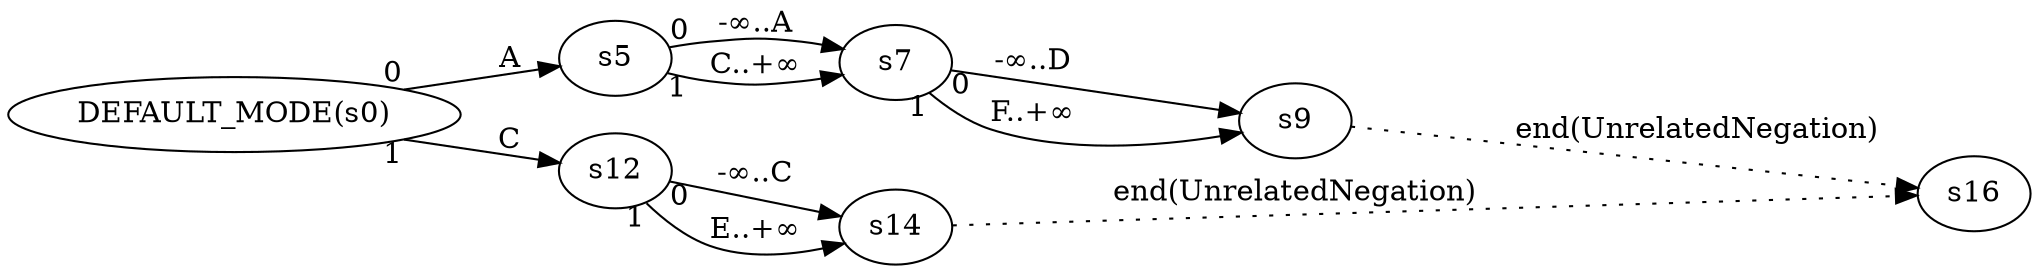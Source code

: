 digraph ATN {
  rankdir=LR;

  "DEFAULT_MODE(s0)" -> s5 [label=A taillabel=0]
  s5 -> s7 [label="-∞..A" taillabel=0]
  s7 -> s9 [label="-∞..D" taillabel=0]
  s9 -> s16 [label="end(UnrelatedNegation)" style=dotted]
  s7 -> s9 [label="F..+∞" taillabel=1]
  s5 -> s7 [label="C..+∞" taillabel=1]
  "DEFAULT_MODE(s0)" -> s12 [label=C taillabel=1]
  s12 -> s14 [label="-∞..C" taillabel=0]
  s14 -> s16 [label="end(UnrelatedNegation)" style=dotted]
  s12 -> s14 [label="E..+∞" taillabel=1]
}